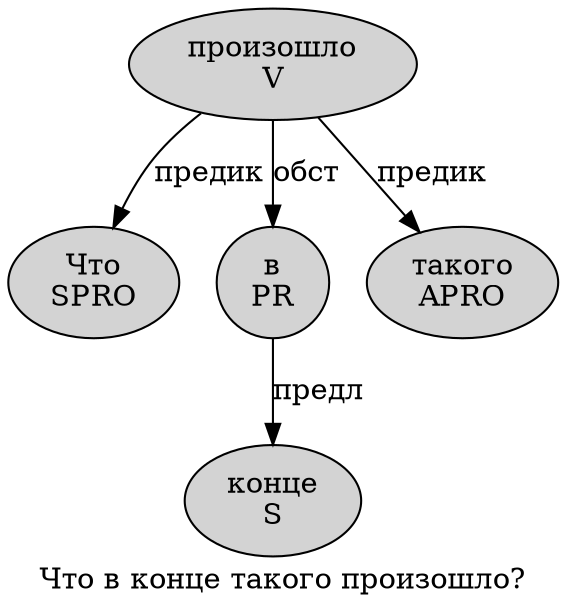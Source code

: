 digraph SENTENCE_2813 {
	graph [label="Что в конце такого произошло?"]
	node [style=filled]
		0 [label="Что
SPRO" color="" fillcolor=lightgray penwidth=1 shape=ellipse]
		1 [label="в
PR" color="" fillcolor=lightgray penwidth=1 shape=ellipse]
		2 [label="конце
S" color="" fillcolor=lightgray penwidth=1 shape=ellipse]
		3 [label="такого
APRO" color="" fillcolor=lightgray penwidth=1 shape=ellipse]
		4 [label="произошло
V" color="" fillcolor=lightgray penwidth=1 shape=ellipse]
			4 -> 0 [label="предик"]
			4 -> 1 [label="обст"]
			4 -> 3 [label="предик"]
			1 -> 2 [label="предл"]
}